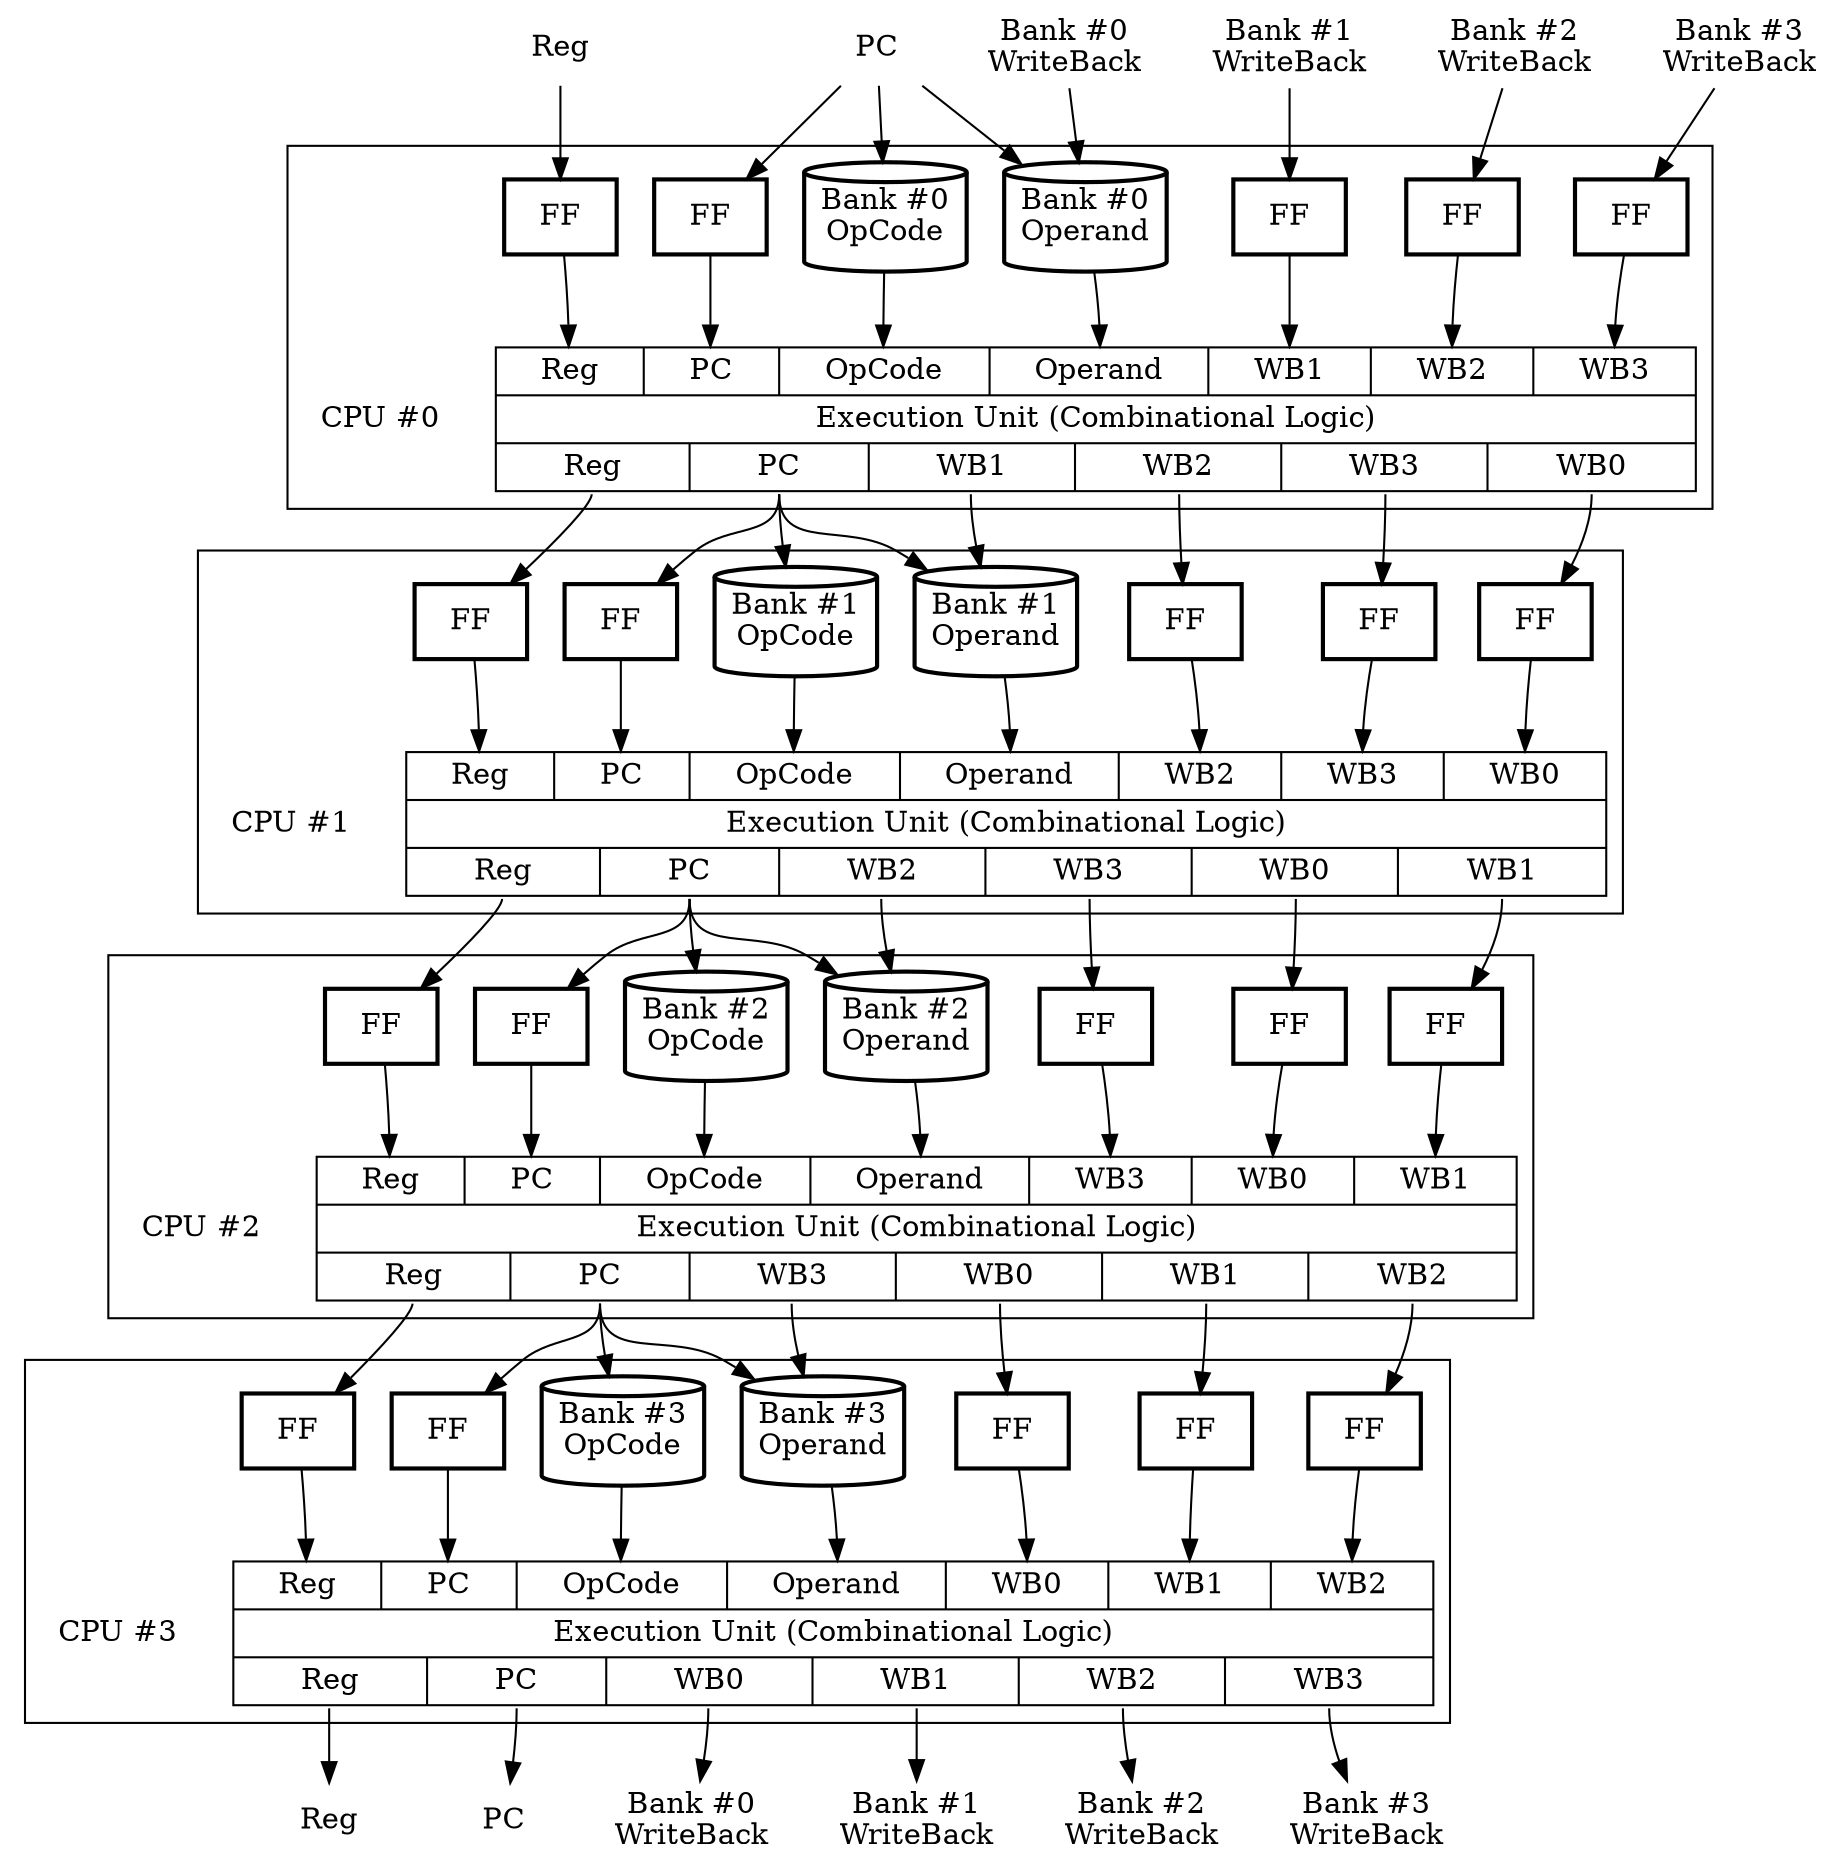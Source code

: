 digraph pipeline {
    subgraph {
        rank = same;
        node [shape = none;];
        Reg0 [label = "Reg";];
        PC0 [label = "PC";];
        WB00 [label = "Bank #0\nWriteBack";];
        WB01 [label = "Bank #1\nWriteBack";];
        WB02 [label = "Bank #2\nWriteBack";];
        WB03 [label = "Bank #3\nWriteBack";];
    }
    subgraph cluster_0 {
        subgraph {
            rank = same;
            node [style = bold; shape = box;];
            Reg0D [label = "FF";];
            PC0D [label = "FF";];
            OP0 [label = "Bank #0\nOpCode";shape = cylinder;];
            X0 [label = "Bank #0\nOperand";shape = cylinder;];
            WB01D [label = "FF";];
            WB02D [label = "FF";];
            WB03D [label = "FF";];
        }
        subgraph {
            rank = same;
            Label0 [label = "CPU #0";shape = none;];
            CPU0 [width = 8;label = "{{<regi>Reg|<pci>PC|<op>OpCode|<x>Operand|<wb1i>WB1|<wb2i>WB2|<wb3i>WB3}|Execution Unit (Combinational Logic)|{<rego>Reg|<pco>PC|<wb1o>WB1|<wb2o>WB2|<wb3o>WB3|<wb0o>WB0}}";shape = record;];
        }
    }
    Reg0 -> Reg0D -> CPU0:regi;
    PC0 -> {PC0D OP0 X0};
    PC0D -> CPU0:pci;
    OP0 -> CPU0:op;
    WB00 -> X0 -> CPU0:x;
    WB01 -> WB01D -> CPU0:wb1i;
    WB02 -> WB02D -> CPU0:wb2i;
    WB03 -> WB03D -> CPU0:wb3i;
    subgraph cluster_1 {
        subgraph {
            rank = same;
            node [style = bold; shape = box;];
            Reg1D [label = "FF";];
            PC1D [label = "FF";];
            OP1 [label = "Bank #1\nOpCode";shape = cylinder;];
            X1 [label = "Bank #1\nOperand";shape = cylinder;];
            WB12D [label = "FF";];
            WB13D [label = "FF";];
            WB10D [label = "FF";];
        }
        subgraph {
            rank = same;
            Label1 [label = "CPU #1";shape = none;];
            CPU1 [width = 8;label = "{{<regi>Reg|<pci>PC|<op>OpCode|<x>Operand|<wb2i>WB2|<wb3i>WB3|<wb0i>WB0}|Execution Unit (Combinational Logic)|{<rego>Reg|<pco>PC|<wb2o>WB2|<wb3o>WB3|<wb0o>WB0|<wb1o>WB1}}";shape = record;];
        }
    }
    CPU0:rego:s -> Reg1D -> CPU1:regi;
    CPU0:pco -> {PC1D OP1 X1};
    PC1D -> CPU1:pci;
    OP1 -> CPU1:op;
    CPU0:wb1o -> X1 -> CPU1:x;
    CPU0:wb2o -> WB12D -> CPU1:wb2i;
    CPU0:wb3o -> WB13D -> CPU1:wb3i;
    CPU0:wb0o -> WB10D -> CPU1:wb0i;
    subgraph cluster_2 {
        subgraph {
            rank = same;
            node [style = bold; shape = box;];
            Reg2D [label = "FF";];
            PC2D [label = "FF";];
            OP2 [label = "Bank #2\nOpCode";shape = cylinder;];
            X2 [label = "Bank #2\nOperand";shape = cylinder;];
            WB23D [label = "FF";];
            WB20D [label = "FF";];
            WB21D [label = "FF";];
        }
        subgraph {
            rank = same;
            Label2 [label = "CPU #2";shape = none;];
            CPU2 [width = 8;label = "{{<regi>Reg|<pci>PC|<op>OpCode|<x>Operand|<wb3i>WB3|<wb0i>WB0|<wb1i>WB1}|Execution Unit (Combinational Logic)|{<rego>Reg|<pco>PC|<wb3o>WB3|<wb0o>WB0|<wb1o>WB1|<wb2o>WB2}}";shape = record;];
        }
    }
    CPU1:rego:s -> Reg2D -> CPU2:regi;
    CPU1:pco -> {PC2D OP2 X2};
    PC2D -> CPU2:pci;
    OP2 -> CPU2:op;
    CPU1:wb2o -> X2 -> CPU2:x;
    CPU1:wb3o -> WB23D -> CPU2:wb3i;
    CPU1:wb0o -> WB20D -> CPU2:wb0i;
    CPU1:wb1o -> WB21D -> CPU2:wb1i;
    subgraph cluster_3 {
        subgraph {
            rank = same;
            node [style = bold; shape = box;];
            Reg3D [label = "FF";];
            PC3D [label = "FF";];
            OP3 [label = "Bank #3\nOpCode";shape = cylinder;];
            X3 [label = "Bank #3\nOperand";shape = cylinder;];
            WB30D [label = "FF";];
            WB31D [label = "FF";];
            WB32D [label = "FF";];
        }
        subgraph {
            rank = same;
            Label3 [label = "CPU #3";shape = none;];
            CPU3 [width = 8;label = "{{<regi>Reg|<pci>PC|<op>OpCode|<x>Operand|<wb0i>WB0|<wb1i>WB1|<wb2i>WB2}|Execution Unit (Combinational Logic)|{<rego>Reg|<pco>PC|<wb0o>WB0|<wb1o>WB1|<wb2o>WB2|<wb3o>WB3}}";shape = record;];
        }
    }
    CPU2:rego:s -> Reg3D -> CPU3:regi;
    CPU2:pco -> {PC3D OP3 X3};
    PC3D -> CPU3:pci;
    OP3 -> CPU3:op;
    CPU2:wb3o -> X3 -> CPU3:x;
    CPU2:wb0o -> WB30D -> CPU3:wb0i;
    CPU2:wb1o -> WB31D -> CPU3:wb1i;
    CPU2:wb2o -> WB32D -> CPU3:wb2i;
    subgraph {
        rank = same;
        node [shape = none;];
        Reg4 [label = "Reg";];
        PC4 [label = "PC";];
        WB40 [label = "Bank #0\nWriteBack";];
        WB41 [label = "Bank #1\nWriteBack";];
        WB42 [label = "Bank #2\nWriteBack";];
        WB43 [label = "Bank #3\nWriteBack";];
    }
    CPU3:rego -> Reg4;
    CPU3:pco -> PC4;
    CPU3:wb0o -> WB40;
    CPU3:wb1o -> WB41;
    CPU3:wb2o -> WB42;
    CPU3:wb3o -> WB43;
}